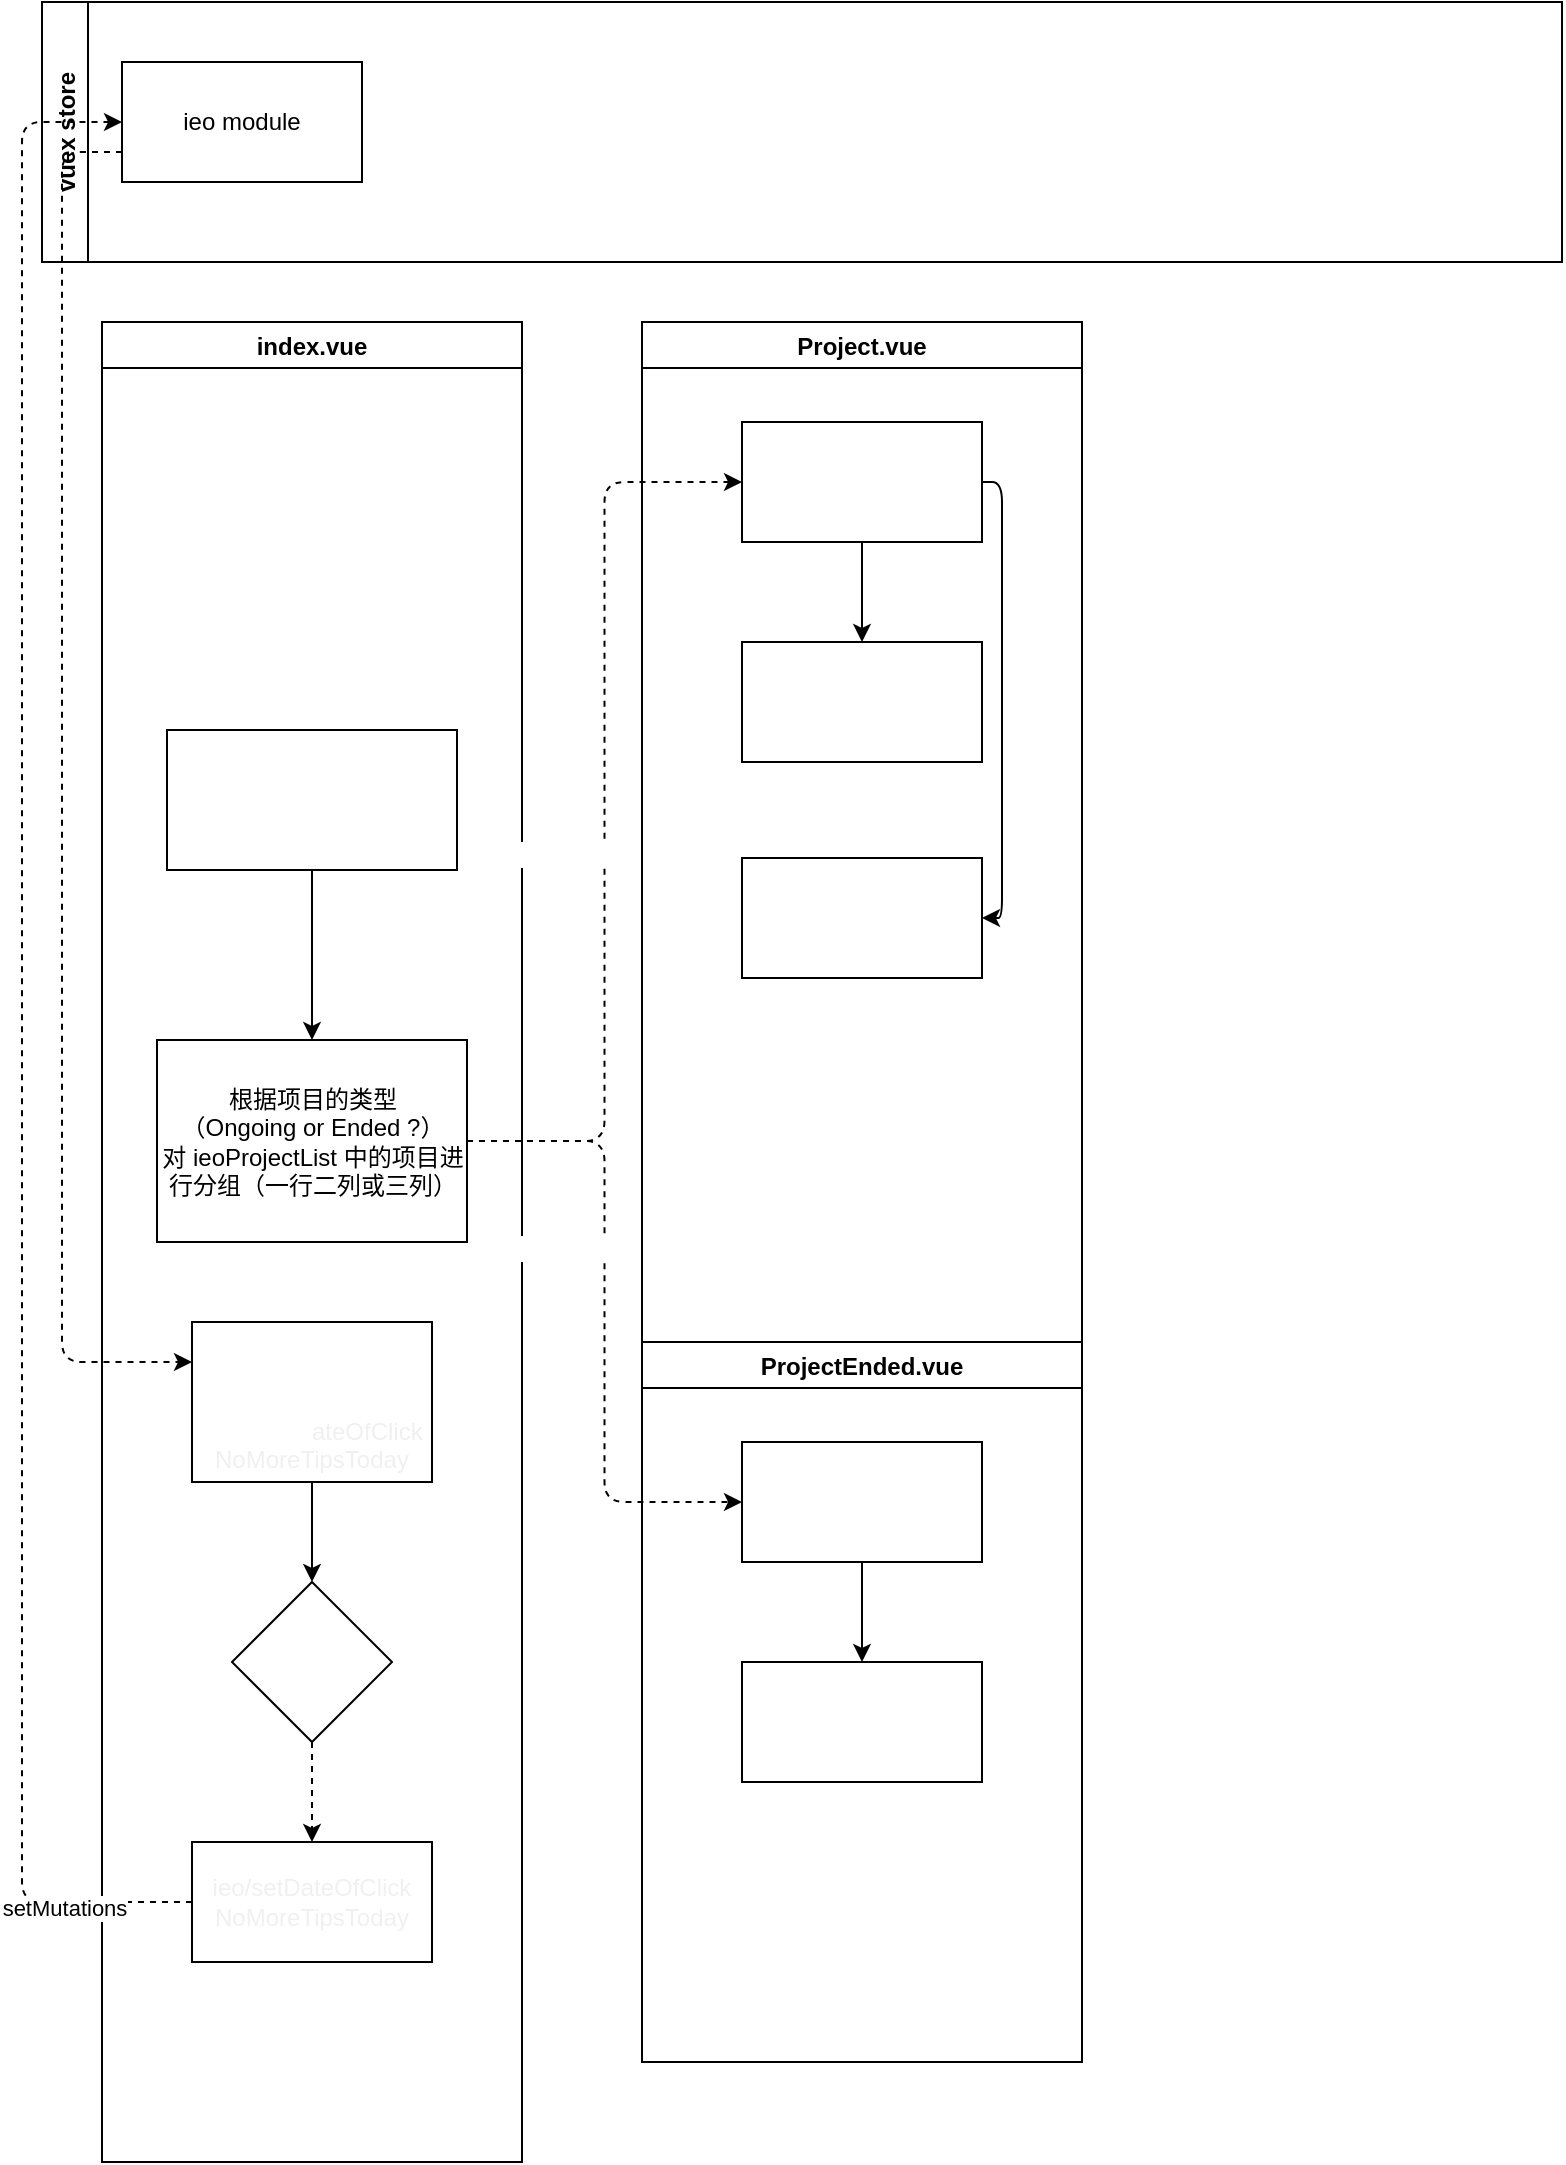 <mxfile>
    <diagram id="Mw5V19DFU5nZ3rbxjcgs" name="main">
        <mxGraphModel dx="1264" dy="955" grid="1" gridSize="10" guides="1" tooltips="1" connect="1" arrows="1" fold="1" page="1" pageScale="1" pageWidth="2000" pageHeight="2000" math="0" shadow="0">
            <root>
                <mxCell id="0"/>
                <mxCell id="1" parent="0"/>
                <mxCell id="2" value="index.vue" style="swimlane;startSize=23;" parent="1" vertex="1">
                    <mxGeometry x="110" y="160" width="210" height="920" as="geometry"/>
                </mxCell>
                <mxCell id="7" value="&lt;span style=&quot;font-family: &amp;#34;consolas&amp;#34; , &amp;#34;courier new&amp;#34; , monospace ; font-size: 14px&quot;&gt;&lt;font color=&quot;#ffffff&quot;&gt;获取&lt;br&gt;getIeoProjectList&lt;/font&gt;&lt;/span&gt;" style="rounded=0;whiteSpace=wrap;html=1;" parent="2" vertex="1">
                    <mxGeometry x="32.5" y="204" width="145" height="70" as="geometry"/>
                </mxCell>
                <mxCell id="BepeBv6t-P3QjN_ZcgTZ-42" value="" style="edgeStyle=orthogonalEdgeStyle;html=1;" edge="1" parent="2" source="16" target="BepeBv6t-P3QjN_ZcgTZ-41">
                    <mxGeometry relative="1" as="geometry"/>
                </mxCell>
                <mxCell id="16" value="风险提示弹窗&lt;br&gt;判断&lt;br&gt;从：&lt;br&gt;state.ieo.d&lt;span style=&quot;color: rgb(240 , 240 , 240)&quot;&gt;ateOfClick&lt;/span&gt;&lt;br style=&quot;color: rgb(240 , 240 , 240)&quot;&gt;&lt;span style=&quot;color: rgb(240 , 240 , 240)&quot;&gt;NoMoreTipsToday&lt;/span&gt;" style="rounded=0;whiteSpace=wrap;html=1;labelBackgroundColor=none;fontColor=#FFFFFF;" parent="2" vertex="1">
                    <mxGeometry x="45" y="500" width="120" height="80" as="geometry"/>
                </mxCell>
                <mxCell id="14" value="根据项目的类型&lt;br&gt;（Ongoing or Ended ?）&lt;br&gt;对 ieoProjectList 中的项目进行分组（一行二列或三列）" style="whiteSpace=wrap;html=1;rounded=0;" parent="2" vertex="1">
                    <mxGeometry x="27.5" y="359" width="155" height="101" as="geometry"/>
                </mxCell>
                <mxCell id="15" value="" style="edgeStyle=none;html=1;fontColor=#FFFFFF;" parent="2" source="7" target="14" edge="1">
                    <mxGeometry relative="1" as="geometry"/>
                </mxCell>
                <mxCell id="BepeBv6t-P3QjN_ZcgTZ-41" value="是否知晓？" style="rhombus;whiteSpace=wrap;html=1;fontColor=#FFFFFF;rounded=0;labelBackgroundColor=none;" vertex="1" parent="2">
                    <mxGeometry x="65" y="630" width="80" height="80" as="geometry"/>
                </mxCell>
                <mxCell id="BepeBv6t-P3QjN_ZcgTZ-48" value="&lt;span style=&quot;color: rgb(240 , 240 , 240)&quot;&gt;ieo/&lt;/span&gt;&lt;span style=&quot;color: rgb(240 , 240 , 240)&quot;&gt;setDateOfClick&lt;br&gt;NoMoreTipsToday&lt;/span&gt;" style="whiteSpace=wrap;html=1;fontColor=#FFFFFF;rounded=0;labelBackgroundColor=none;" vertex="1" parent="2">
                    <mxGeometry x="45" y="760" width="120" height="60" as="geometry"/>
                </mxCell>
                <mxCell id="BepeBv6t-P3QjN_ZcgTZ-49" value="" style="edgeStyle=orthogonalEdgeStyle;html=1;dashed=1;" edge="1" parent="2" source="BepeBv6t-P3QjN_ZcgTZ-41" target="BepeBv6t-P3QjN_ZcgTZ-48">
                    <mxGeometry relative="1" as="geometry"/>
                </mxCell>
                <mxCell id="5" value="ProjectEnded.vue" style="swimlane;startSize=23;" parent="1" vertex="1">
                    <mxGeometry x="380" y="670" width="220" height="360" as="geometry">
                        <mxRectangle x="300" y="510" width="130" height="23" as="alternateBounds"/>
                    </mxGeometry>
                </mxCell>
                <mxCell id="38" style="edgeStyle=orthogonalEdgeStyle;html=1;exitX=0.5;exitY=1;exitDx=0;exitDy=0;entryX=0.5;entryY=0;entryDx=0;entryDy=0;fontColor=#FFFFFF;" parent="5" source="9" target="37" edge="1">
                    <mxGeometry relative="1" as="geometry"/>
                </mxCell>
                <mxCell id="9" value="渲染数据" style="rounded=0;whiteSpace=wrap;html=1;labelBackgroundColor=none;fontColor=#FFFFFF;" parent="5" vertex="1">
                    <mxGeometry x="50" y="50" width="120" height="60" as="geometry"/>
                </mxCell>
                <mxCell id="37" value="各种精度的文本计算" style="rounded=0;whiteSpace=wrap;html=1;labelBackgroundColor=none;fontColor=#FFFFFF;" parent="5" vertex="1">
                    <mxGeometry x="50" y="160" width="120" height="60" as="geometry"/>
                </mxCell>
                <mxCell id="18" style="edgeStyle=orthogonalEdgeStyle;html=1;exitX=1;exitY=0.5;exitDx=0;exitDy=0;entryX=0;entryY=0.5;entryDx=0;entryDy=0;fontColor=#FFFFFF;dashed=1;" parent="1" source="14" target="8" edge="1">
                    <mxGeometry relative="1" as="geometry"/>
                </mxCell>
                <mxCell id="20" value="数组子项 project" style="edgeLabel;html=1;align=center;verticalAlign=middle;resizable=0;points=[];fontColor=#FFFFFF;" parent="18" vertex="1" connectable="0">
                    <mxGeometry x="-0.091" y="3" relative="1" as="geometry">
                        <mxPoint as="offset"/>
                    </mxGeometry>
                </mxCell>
                <mxCell id="19" style="edgeStyle=orthogonalEdgeStyle;html=1;exitX=1;exitY=0.5;exitDx=0;exitDy=0;entryX=0;entryY=0.5;entryDx=0;entryDy=0;fontColor=#FFFFFF;jumpStyle=none;dashed=1;" parent="1" source="14" target="9" edge="1">
                    <mxGeometry relative="1" as="geometry"/>
                </mxCell>
                <mxCell id="21" value="数组子项 project" style="edgeLabel;html=1;align=center;verticalAlign=middle;resizable=0;points=[];fontColor=#FFFFFF;" parent="19" vertex="1" connectable="0">
                    <mxGeometry x="-0.234" y="-4" relative="1" as="geometry">
                        <mxPoint as="offset"/>
                    </mxGeometry>
                </mxCell>
                <mxCell id="3" value="Project.vue" style="swimlane;startSize=23;" parent="1" vertex="1">
                    <mxGeometry x="380" y="160" width="220" height="510" as="geometry"/>
                </mxCell>
                <mxCell id="29" style="edgeStyle=none;html=1;exitX=0.5;exitY=1;exitDx=0;exitDy=0;entryX=0.5;entryY=0;entryDx=0;entryDy=0;fontColor=#FFFFFF;" parent="3" source="8" target="26" edge="1">
                    <mxGeometry relative="1" as="geometry"/>
                </mxCell>
                <mxCell id="34" style="edgeStyle=orthogonalEdgeStyle;html=1;exitX=1;exitY=0.5;exitDx=0;exitDy=0;entryX=1;entryY=0.5;entryDx=0;entryDy=0;fontColor=#FFFFFF;" parent="3" source="8" target="28" edge="1">
                    <mxGeometry relative="1" as="geometry"/>
                </mxCell>
                <mxCell id="8" value="渲染数据" style="rounded=0;whiteSpace=wrap;html=1;labelBackgroundColor=none;fontColor=#FFFFFF;" parent="3" vertex="1">
                    <mxGeometry x="50" y="50" width="120" height="60" as="geometry"/>
                </mxCell>
                <mxCell id="26" value="计算倒计时文本" style="rounded=0;whiteSpace=wrap;html=1;labelBackgroundColor=none;fontColor=#FFFFFF;" parent="3" vertex="1">
                    <mxGeometry x="50" y="160" width="120" height="60" as="geometry"/>
                </mxCell>
                <mxCell id="28" value="各种精度的文本计算" style="rounded=0;whiteSpace=wrap;html=1;labelBackgroundColor=none;fontColor=#FFFFFF;" parent="3" vertex="1">
                    <mxGeometry x="50" y="268" width="120" height="60" as="geometry"/>
                </mxCell>
                <mxCell id="VScu06lGwLRvDb0-OP0K-42" value="vuex store" style="swimlane;horizontal=0;" vertex="1" parent="1">
                    <mxGeometry x="80" width="760" height="130" as="geometry"/>
                </mxCell>
                <mxCell id="VScu06lGwLRvDb0-OP0K-43" value="ieo module" style="rounded=0;whiteSpace=wrap;html=1;" vertex="1" parent="VScu06lGwLRvDb0-OP0K-42">
                    <mxGeometry x="40" y="30" width="120" height="60" as="geometry"/>
                </mxCell>
                <mxCell id="PWDxd2clPbSgLq6_N6m_-38" style="edgeStyle=orthogonalEdgeStyle;html=1;exitX=0;exitY=0.5;exitDx=0;exitDy=0;dashed=1;entryX=0;entryY=0.5;entryDx=0;entryDy=0;" edge="1" parent="1" source="BepeBv6t-P3QjN_ZcgTZ-48" target="VScu06lGwLRvDb0-OP0K-43">
                    <mxGeometry relative="1" as="geometry">
                        <mxPoint x="30.0" y="720" as="targetPoint"/>
                        <Array as="points">
                            <mxPoint x="70" y="950"/>
                            <mxPoint x="70" y="60"/>
                        </Array>
                    </mxGeometry>
                </mxCell>
                <mxCell id="PWDxd2clPbSgLq6_N6m_-39" value="setMutations" style="edgeLabel;html=1;align=center;verticalAlign=middle;resizable=0;points=[];" vertex="1" connectable="0" parent="PWDxd2clPbSgLq6_N6m_-38">
                    <mxGeometry x="-0.874" y="3" relative="1" as="geometry">
                        <mxPoint as="offset"/>
                    </mxGeometry>
                </mxCell>
                <mxCell id="PWDxd2clPbSgLq6_N6m_-41" style="edgeStyle=orthogonalEdgeStyle;html=1;exitX=0;exitY=0.75;exitDx=0;exitDy=0;entryX=0;entryY=0.25;entryDx=0;entryDy=0;dashed=1;" edge="1" parent="1" source="VScu06lGwLRvDb0-OP0K-43" target="16">
                    <mxGeometry relative="1" as="geometry">
                        <Array as="points">
                            <mxPoint x="90" y="75"/>
                            <mxPoint x="90" y="680"/>
                        </Array>
                    </mxGeometry>
                </mxCell>
            </root>
        </mxGraphModel>
    </diagram>
    <diagram id="Hwb9NvRWHY2eJHyZ1v1V" name="Detail">
        <mxGraphModel dx="1074" dy="582" grid="1" gridSize="10" guides="1" tooltips="1" connect="1" arrows="1" fold="1" page="1" pageScale="1" pageWidth="2000" pageHeight="2000" math="0" shadow="0">
            <root>
                <mxCell id="UOWKQKXvMzD8JVDBtGaT-0"/>
                <mxCell id="UOWKQKXvMzD8JVDBtGaT-1" parent="UOWKQKXvMzD8JVDBtGaT-0"/>
                <mxCell id="eZnyzjbLEh2xRWDNWSwl-21" style="edgeStyle=none;html=1;entryX=0;entryY=0.25;entryDx=0;entryDy=0;fontSize=12;" parent="UOWKQKXvMzD8JVDBtGaT-1" target="eZnyzjbLEh2xRWDNWSwl-20" edge="1">
                    <mxGeometry relative="1" as="geometry">
                        <mxPoint x="240" y="640" as="sourcePoint"/>
                    </mxGeometry>
                </mxCell>
                <mxCell id="eZnyzjbLEh2xRWDNWSwl-23" value=":num&lt;br&gt;:total&lt;br&gt;:coin" style="edgeLabel;html=1;align=center;verticalAlign=middle;resizable=0;points=[];fontSize=12;" parent="eZnyzjbLEh2xRWDNWSwl-21" vertex="1" connectable="0">
                    <mxGeometry x="-0.258" y="1" relative="1" as="geometry">
                        <mxPoint x="1" as="offset"/>
                    </mxGeometry>
                </mxCell>
                <mxCell id="eZnyzjbLEh2xRWDNWSwl-0" value="index.vue" style="swimlane;" parent="UOWKQKXvMzD8JVDBtGaT-1" vertex="1">
                    <mxGeometry x="40" width="200" height="1000" as="geometry"/>
                </mxCell>
                <mxCell id="eZnyzjbLEh2xRWDNWSwl-8" style="edgeStyle=none;html=1;exitX=0.5;exitY=1;exitDx=0;exitDy=0;entryX=0.5;entryY=0;entryDx=0;entryDy=0;" parent="eZnyzjbLEh2xRWDNWSwl-0" source="eZnyzjbLEh2xRWDNWSwl-1" target="eZnyzjbLEh2xRWDNWSwl-7" edge="1">
                    <mxGeometry relative="1" as="geometry"/>
                </mxCell>
                <mxCell id="eZnyzjbLEh2xRWDNWSwl-28" style="edgeStyle=orthogonalEdgeStyle;html=1;exitX=0;exitY=0.5;exitDx=0;exitDy=0;entryX=0;entryY=0.4;entryDx=0;entryDy=0;entryPerimeter=0;fontSize=12;" parent="eZnyzjbLEh2xRWDNWSwl-0" source="eZnyzjbLEh2xRWDNWSwl-1" target="eZnyzjbLEh2xRWDNWSwl-24" edge="1">
                    <mxGeometry relative="1" as="geometry"/>
                </mxCell>
                <mxCell id="eZnyzjbLEh2xRWDNWSwl-1" value="获取项目详情" style="rounded=0;whiteSpace=wrap;html=1;" parent="eZnyzjbLEh2xRWDNWSwl-0" vertex="1">
                    <mxGeometry x="40" y="50" width="120" height="60" as="geometry"/>
                </mxCell>
                <mxCell id="eZnyzjbLEh2xRWDNWSwl-6" value="若登录，则获取相应的可购买币种余额（如：USDT）" style="rounded=0;whiteSpace=wrap;html=1;" parent="eZnyzjbLEh2xRWDNWSwl-0" vertex="1">
                    <mxGeometry x="40" y="290" width="120" height="60" as="geometry"/>
                </mxCell>
                <mxCell id="eZnyzjbLEh2xRWDNWSwl-7" value="根据项目状态是否开始倒计时" style="rounded=0;whiteSpace=wrap;html=1;" parent="eZnyzjbLEh2xRWDNWSwl-0" vertex="1">
                    <mxGeometry x="40" y="170" width="120" height="60" as="geometry"/>
                </mxCell>
                <mxCell id="eZnyzjbLEh2xRWDNWSwl-30" value="" style="edgeStyle=orthogonalEdgeStyle;html=1;fontSize=12;" parent="eZnyzjbLEh2xRWDNWSwl-0" source="eZnyzjbLEh2xRWDNWSwl-24" target="eZnyzjbLEh2xRWDNWSwl-29" edge="1">
                    <mxGeometry relative="1" as="geometry"/>
                </mxCell>
                <mxCell id="eZnyzjbLEh2xRWDNWSwl-24" value="开始购买" style="rounded=0;whiteSpace=wrap;html=1;fontSize=12;" parent="eZnyzjbLEh2xRWDNWSwl-0" vertex="1">
                    <mxGeometry x="40" y="410" width="120" height="60" as="geometry"/>
                </mxCell>
                <mxCell id="eZnyzjbLEh2xRWDNWSwl-29" value="余额是否足够？" style="rhombus;whiteSpace=wrap;html=1;rounded=0;" parent="eZnyzjbLEh2xRWDNWSwl-0" vertex="1">
                    <mxGeometry x="60" y="540" width="80" height="80" as="geometry"/>
                </mxCell>
                <mxCell id="TPWfGF32ZMB_LhQ4F3Xd-12" value="订单确认" style="rounded=0;whiteSpace=wrap;html=1;fontSize=12;" parent="eZnyzjbLEh2xRWDNWSwl-0" vertex="1">
                    <mxGeometry x="40" y="660" width="120" height="60" as="geometry"/>
                </mxCell>
                <mxCell id="TPWfGF32ZMB_LhQ4F3Xd-17" value="下单&lt;br&gt;成功后刷新页面数据" style="rounded=0;whiteSpace=wrap;html=1;fontSize=12;" parent="eZnyzjbLEh2xRWDNWSwl-0" vertex="1">
                    <mxGeometry x="40" y="770" width="120" height="60" as="geometry"/>
                </mxCell>
                <mxCell id="3TtzvAbK5MvQtXDF5cv6-2" style="edgeStyle=orthogonalEdgeStyle;html=1;exitX=0;exitY=0.5;exitDx=0;exitDy=0;entryX=0;entryY=0.5;entryDx=0;entryDy=0;" edge="1" parent="eZnyzjbLEh2xRWDNWSwl-0" source="3TtzvAbK5MvQtXDF5cv6-0" target="eZnyzjbLEh2xRWDNWSwl-1">
                    <mxGeometry relative="1" as="geometry">
                        <Array as="points">
                            <mxPoint x="20" y="900"/>
                            <mxPoint x="20" y="80"/>
                        </Array>
                    </mxGeometry>
                </mxCell>
                <mxCell id="3TtzvAbK5MvQtXDF5cv6-3" value="是" style="edgeLabel;html=1;align=center;verticalAlign=middle;resizable=0;points=[];" vertex="1" connectable="0" parent="3TtzvAbK5MvQtXDF5cv6-2">
                    <mxGeometry x="-0.904" y="-2" relative="1" as="geometry">
                        <mxPoint as="offset"/>
                    </mxGeometry>
                </mxCell>
                <mxCell id="3TtzvAbK5MvQtXDF5cv6-0" value="是否成功？" style="rhombus;whiteSpace=wrap;html=1;rounded=0;" vertex="1" parent="eZnyzjbLEh2xRWDNWSwl-0">
                    <mxGeometry x="60" y="860" width="80" height="80" as="geometry"/>
                </mxCell>
                <mxCell id="3TtzvAbK5MvQtXDF5cv6-1" value="" style="edgeStyle=none;html=1;" edge="1" parent="eZnyzjbLEh2xRWDNWSwl-0" source="TPWfGF32ZMB_LhQ4F3Xd-17" target="3TtzvAbK5MvQtXDF5cv6-0">
                    <mxGeometry relative="1" as="geometry"/>
                </mxCell>
                <mxCell id="eZnyzjbLEh2xRWDNWSwl-2" value="LevelLimit.vue" style="swimlane;" parent="UOWKQKXvMzD8JVDBtGaT-1" vertex="1">
                    <mxGeometry x="320" width="200" height="200" as="geometry"/>
                </mxCell>
                <mxCell id="eZnyzjbLEh2xRWDNWSwl-9" value="获取用户等级对应的购买额度列表" style="rounded=0;whiteSpace=wrap;html=1;" parent="eZnyzjbLEh2xRWDNWSwl-2" vertex="1">
                    <mxGeometry x="40" y="50" width="120" height="60" as="geometry"/>
                </mxCell>
                <mxCell id="eZnyzjbLEh2xRWDNWSwl-3" style="edgeStyle=none;html=1;exitX=1;exitY=0.5;exitDx=0;exitDy=0;entryX=0;entryY=0.25;entryDx=0;entryDy=0;dashed=1;" parent="UOWKQKXvMzD8JVDBtGaT-1" source="eZnyzjbLEh2xRWDNWSwl-1" target="eZnyzjbLEh2xRWDNWSwl-14" edge="1">
                    <mxGeometry relative="1" as="geometry">
                        <mxPoint x="350" y="80" as="targetPoint"/>
                    </mxGeometry>
                </mxCell>
                <mxCell id="eZnyzjbLEh2xRWDNWSwl-4" value=":price" style="edgeLabel;html=1;align=center;verticalAlign=middle;resizable=0;points=[];fontSize=18;" parent="eZnyzjbLEh2xRWDNWSwl-3" vertex="1" connectable="0">
                    <mxGeometry x="0.233" y="2" relative="1" as="geometry">
                        <mxPoint x="-6" y="-18" as="offset"/>
                    </mxGeometry>
                </mxCell>
                <mxCell id="eZnyzjbLEh2xRWDNWSwl-10" value="Protocol.vue" style="swimlane;" parent="UOWKQKXvMzD8JVDBtGaT-1" vertex="1">
                    <mxGeometry x="320" y="200" width="200" height="200" as="geometry"/>
                </mxCell>
                <mxCell id="TPWfGF32ZMB_LhQ4F3Xd-8" value="&lt;span&gt;是否同意购买协议？&lt;/span&gt;" style="rhombus;whiteSpace=wrap;html=1;fontSize=12;" parent="eZnyzjbLEh2xRWDNWSwl-10" vertex="1">
                    <mxGeometry x="60" y="40" width="80" height="80" as="geometry"/>
                </mxCell>
                <mxCell id="eZnyzjbLEh2xRWDNWSwl-14" value="AtLeastAmountInfo.vue" style="swimlane;fontSize=12;" parent="UOWKQKXvMzD8JVDBtGaT-1" vertex="1">
                    <mxGeometry x="320" y="400" width="200" height="200" as="geometry"/>
                </mxCell>
                <mxCell id="eZnyzjbLEh2xRWDNWSwl-15" value="提示余额不够" style="rounded=0;whiteSpace=wrap;html=1;fontSize=12;" parent="eZnyzjbLEh2xRWDNWSwl-14" vertex="1">
                    <mxGeometry x="40" y="50" width="120" height="60" as="geometry"/>
                </mxCell>
                <mxCell id="eZnyzjbLEh2xRWDNWSwl-20" value="OrderConfrim.vue" style="swimlane;fontSize=12;" parent="UOWKQKXvMzD8JVDBtGaT-1" vertex="1">
                    <mxGeometry x="320" y="600" width="200" height="200" as="geometry"/>
                </mxCell>
                <mxCell id="TPWfGF32ZMB_LhQ4F3Xd-16" value="确定是否购买？" style="rhombus;whiteSpace=wrap;html=1;fontSize=12;" parent="eZnyzjbLEh2xRWDNWSwl-20" vertex="1">
                    <mxGeometry x="60" y="40" width="80" height="80" as="geometry"/>
                </mxCell>
                <mxCell id="eZnyzjbLEh2xRWDNWSwl-31" style="html=1;exitX=1;exitY=0.5;exitDx=0;exitDy=0;entryX=0;entryY=0.5;entryDx=0;entryDy=0;fontSize=12;" parent="UOWKQKXvMzD8JVDBtGaT-1" source="eZnyzjbLEh2xRWDNWSwl-29" target="eZnyzjbLEh2xRWDNWSwl-14" edge="1">
                    <mxGeometry relative="1" as="geometry"/>
                </mxCell>
                <mxCell id="eZnyzjbLEh2xRWDNWSwl-32" value="否" style="edgeLabel;html=1;align=center;verticalAlign=middle;resizable=0;points=[];fontSize=12;" parent="eZnyzjbLEh2xRWDNWSwl-31" vertex="1" connectable="0">
                    <mxGeometry x="-0.588" y="2" relative="1" as="geometry">
                        <mxPoint x="-17" y="7" as="offset"/>
                    </mxGeometry>
                </mxCell>
                <mxCell id="eZnyzjbLEh2xRWDNWSwl-34" value="弹窗" style="edgeLabel;html=1;align=center;verticalAlign=middle;resizable=0;points=[];fontSize=12;" parent="eZnyzjbLEh2xRWDNWSwl-31" vertex="1" connectable="0">
                    <mxGeometry x="0.135" y="-5" relative="1" as="geometry">
                        <mxPoint as="offset"/>
                    </mxGeometry>
                </mxCell>
                <mxCell id="TPWfGF32ZMB_LhQ4F3Xd-5" style="edgeStyle=none;html=1;exitX=0.5;exitY=0;exitDx=0;exitDy=0;entryX=0;entryY=0.5;entryDx=0;entryDy=0;fontSize=12;dashed=1;" parent="UOWKQKXvMzD8JVDBtGaT-1" source="eZnyzjbLEh2xRWDNWSwl-29" target="eZnyzjbLEh2xRWDNWSwl-10" edge="1">
                    <mxGeometry relative="1" as="geometry">
                        <mxPoint x="360" y="280" as="targetPoint"/>
                    </mxGeometry>
                </mxCell>
                <mxCell id="TPWfGF32ZMB_LhQ4F3Xd-6" value="是" style="edgeLabel;html=1;align=center;verticalAlign=middle;resizable=0;points=[];fontSize=12;" parent="TPWfGF32ZMB_LhQ4F3Xd-5" vertex="1" connectable="0">
                    <mxGeometry x="-0.696" y="-1" relative="1" as="geometry">
                        <mxPoint as="offset"/>
                    </mxGeometry>
                </mxCell>
                <mxCell id="TPWfGF32ZMB_LhQ4F3Xd-7" value="弹窗" style="edgeLabel;html=1;align=center;verticalAlign=middle;resizable=0;points=[];fontSize=12;" parent="TPWfGF32ZMB_LhQ4F3Xd-5" vertex="1" connectable="0">
                    <mxGeometry x="-0.241" y="1" relative="1" as="geometry">
                        <mxPoint x="12" y="-8" as="offset"/>
                    </mxGeometry>
                </mxCell>
                <mxCell id="TPWfGF32ZMB_LhQ4F3Xd-9" style="edgeStyle=none;html=1;exitX=0.5;exitY=1;exitDx=0;exitDy=0;entryX=0.5;entryY=0;entryDx=0;entryDy=0;dashed=1;fontSize=12;" parent="UOWKQKXvMzD8JVDBtGaT-1" source="TPWfGF32ZMB_LhQ4F3Xd-8" target="TPWfGF32ZMB_LhQ4F3Xd-12" edge="1">
                    <mxGeometry relative="1" as="geometry">
                        <mxPoint x="140" y="650" as="targetPoint"/>
                    </mxGeometry>
                </mxCell>
                <mxCell id="TPWfGF32ZMB_LhQ4F3Xd-10" value="是" style="edgeLabel;html=1;align=center;verticalAlign=middle;resizable=0;points=[];fontSize=12;" parent="TPWfGF32ZMB_LhQ4F3Xd-9" vertex="1" connectable="0">
                    <mxGeometry x="-0.887" y="4" relative="1" as="geometry">
                        <mxPoint x="-1" as="offset"/>
                    </mxGeometry>
                </mxCell>
                <mxCell id="TPWfGF32ZMB_LhQ4F3Xd-11" value="$emit(gotIt)" style="edgeLabel;html=1;align=center;verticalAlign=middle;resizable=0;points=[];fontSize=12;" parent="TPWfGF32ZMB_LhQ4F3Xd-9" vertex="1" connectable="0">
                    <mxGeometry x="0.836" relative="1" as="geometry">
                        <mxPoint as="offset"/>
                    </mxGeometry>
                </mxCell>
                <mxCell id="TPWfGF32ZMB_LhQ4F3Xd-13" style="edgeStyle=none;html=1;exitX=1;exitY=0.5;exitDx=0;exitDy=0;fontSize=12;" parent="UOWKQKXvMzD8JVDBtGaT-1" source="TPWfGF32ZMB_LhQ4F3Xd-12" edge="1">
                    <mxGeometry relative="1" as="geometry">
                        <mxPoint x="320" y="710" as="targetPoint"/>
                    </mxGeometry>
                </mxCell>
                <mxCell id="TPWfGF32ZMB_LhQ4F3Xd-14" value="弹窗" style="edgeLabel;html=1;align=center;verticalAlign=middle;resizable=0;points=[];fontSize=12;" parent="TPWfGF32ZMB_LhQ4F3Xd-13" vertex="1" connectable="0">
                    <mxGeometry x="0.27" y="-1" relative="1" as="geometry">
                        <mxPoint as="offset"/>
                    </mxGeometry>
                </mxCell>
                <mxCell id="TPWfGF32ZMB_LhQ4F3Xd-19" style="edgeStyle=none;html=1;exitX=0.5;exitY=1;exitDx=0;exitDy=0;entryX=1;entryY=0.5;entryDx=0;entryDy=0;fontSize=12;" parent="UOWKQKXvMzD8JVDBtGaT-1" source="TPWfGF32ZMB_LhQ4F3Xd-16" target="TPWfGF32ZMB_LhQ4F3Xd-17" edge="1">
                    <mxGeometry relative="1" as="geometry"/>
                </mxCell>
                <mxCell id="TPWfGF32ZMB_LhQ4F3Xd-20" value="是" style="edgeLabel;html=1;align=center;verticalAlign=middle;resizable=0;points=[];fontSize=12;" parent="TPWfGF32ZMB_LhQ4F3Xd-19" vertex="1" connectable="0">
                    <mxGeometry x="-0.427" relative="1" as="geometry">
                        <mxPoint as="offset"/>
                    </mxGeometry>
                </mxCell>
            </root>
        </mxGraphModel>
    </diagram>
</mxfile>